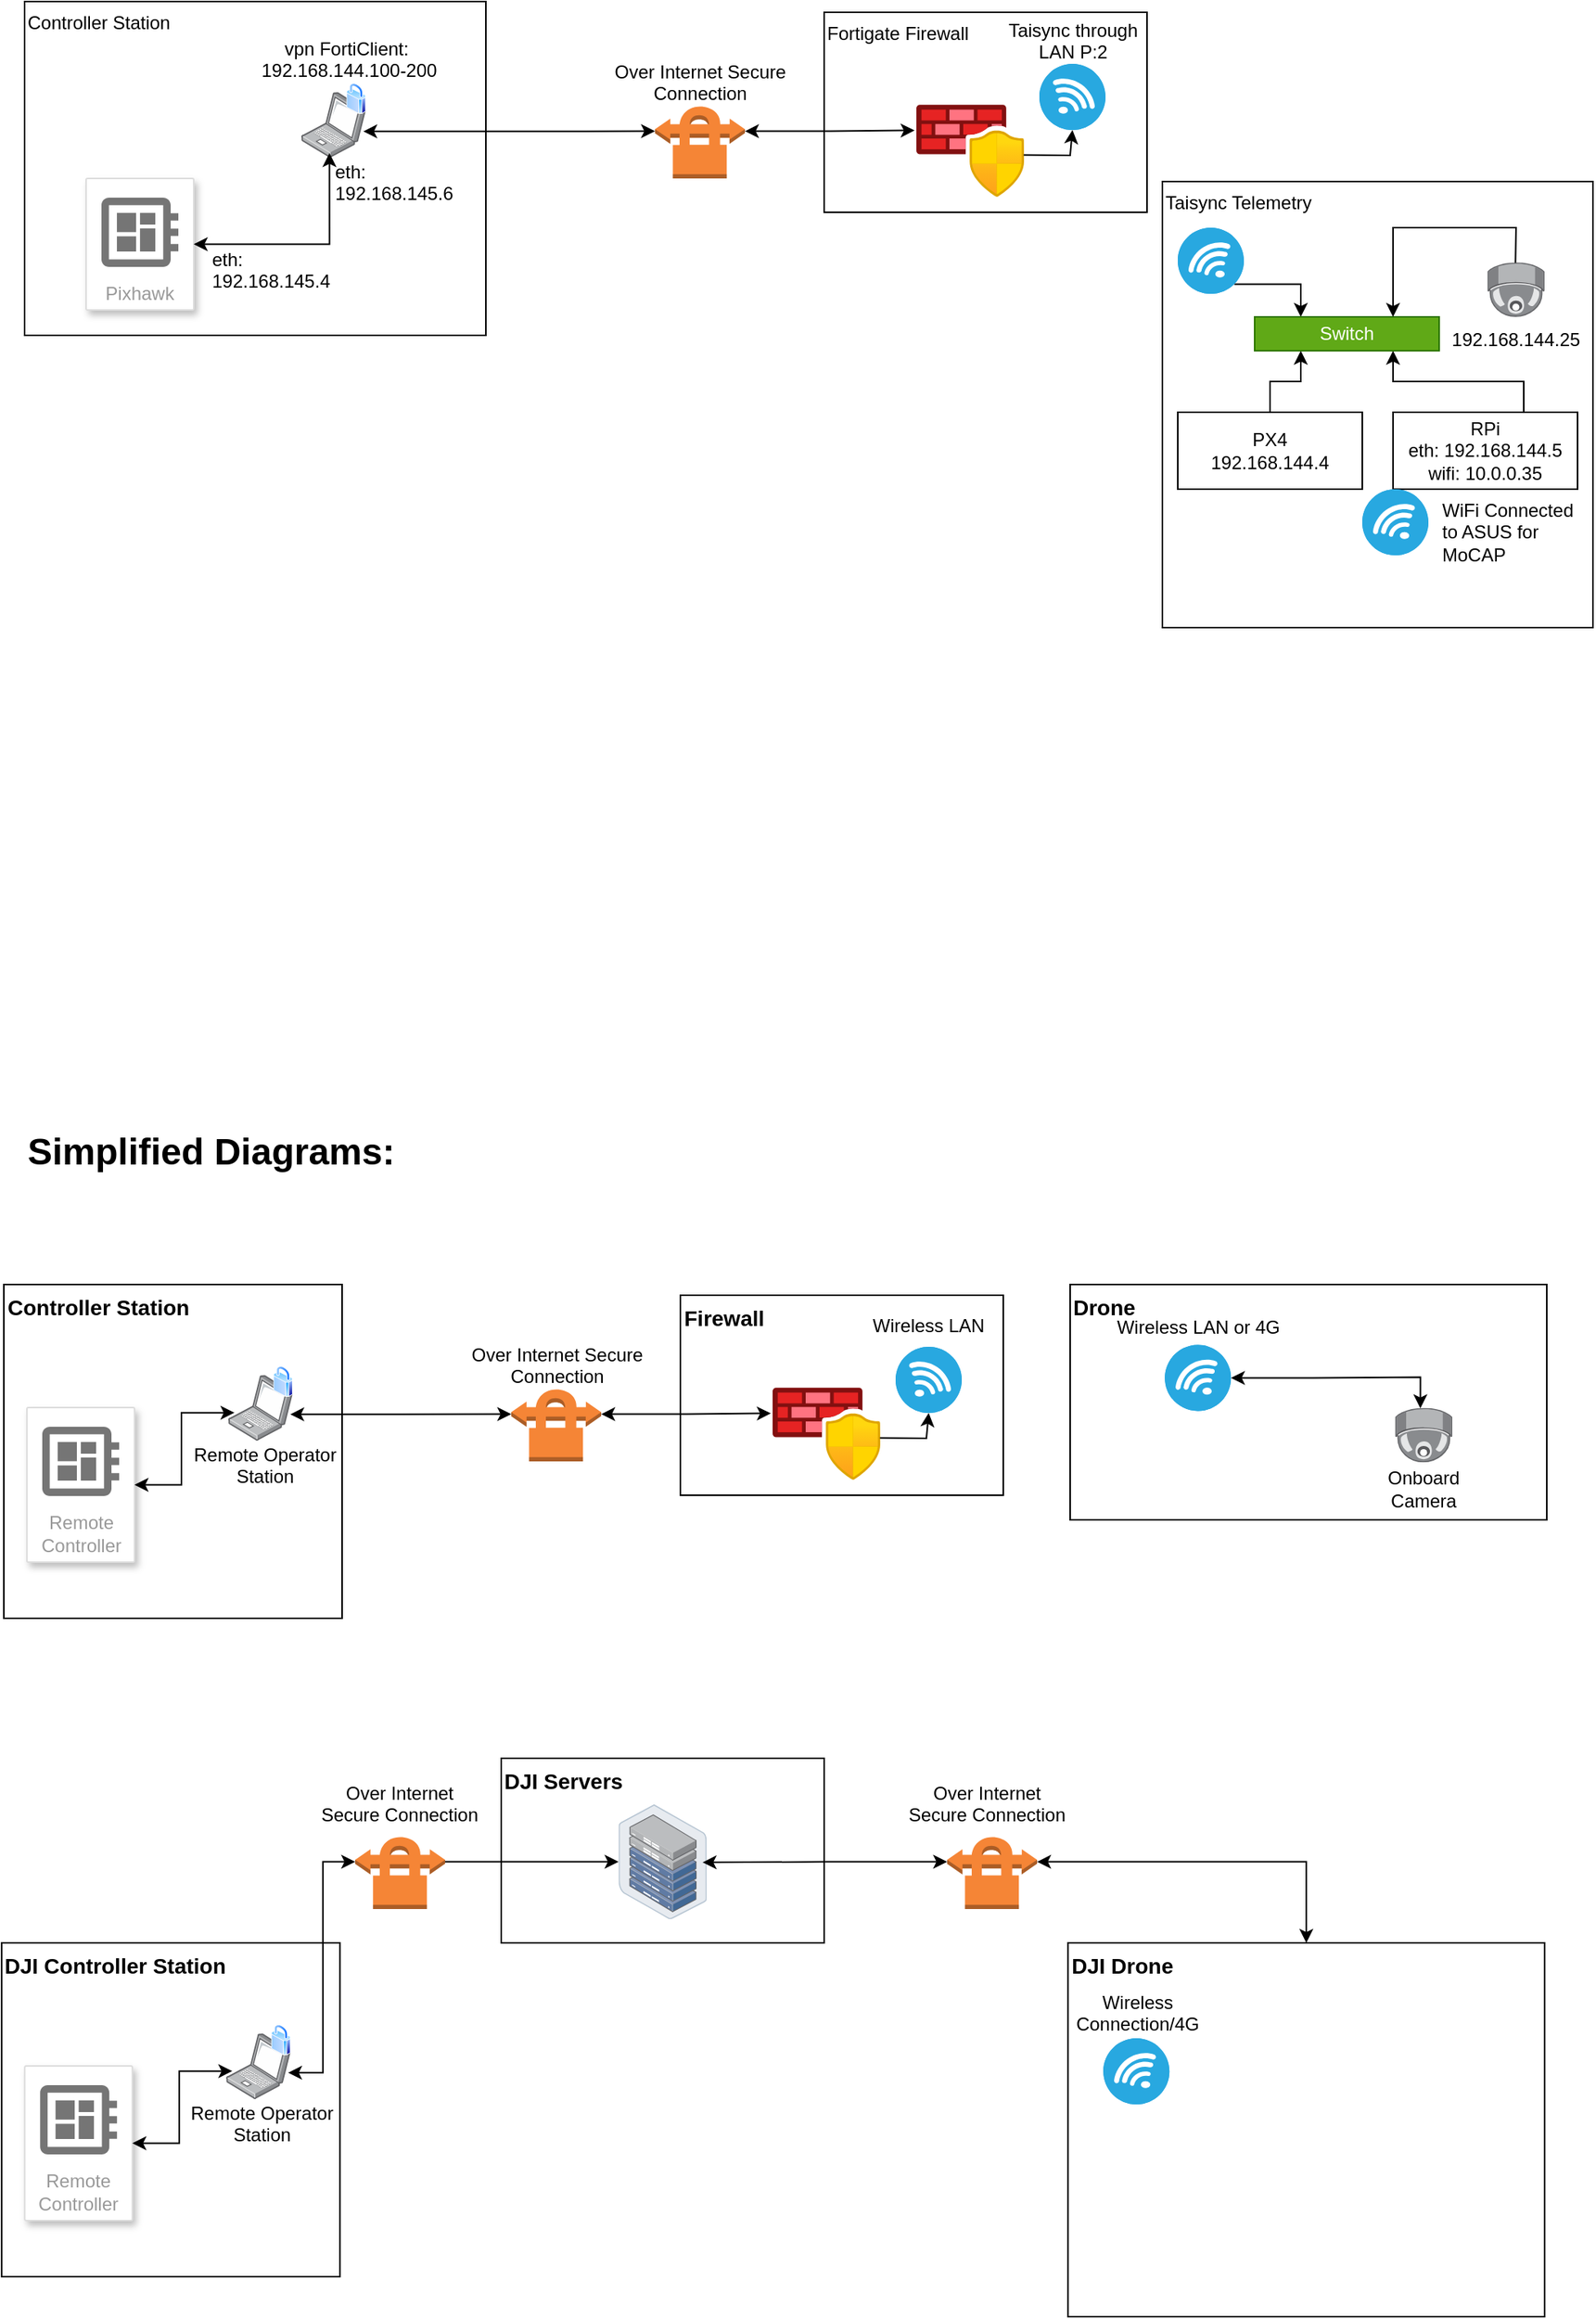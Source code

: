 <mxfile version="24.7.17">
  <diagram name="Page-1" id="CIQmJ90C-115Lp31ua7k">
    <mxGraphModel dx="1168" dy="747" grid="1" gridSize="10" guides="1" tooltips="1" connect="1" arrows="1" fold="1" page="1" pageScale="1" pageWidth="1100" pageHeight="850" math="0" shadow="0">
      <root>
        <mxCell id="0" />
        <mxCell id="1" parent="0" />
        <mxCell id="99phXxcbLtcmEOL5IYVI-7" value="Controller Station" style="rounded=0;whiteSpace=wrap;html=1;verticalAlign=top;align=left;fillColor=none;" parent="1" vertex="1">
          <mxGeometry x="40" y="133" width="300" height="217" as="geometry" />
        </mxCell>
        <mxCell id="EnCnA1M5K4a9lU9FgqN9-10" value="Taisync Telemetry" style="rounded=0;whiteSpace=wrap;html=1;verticalAlign=top;align=left;fillColor=none;" parent="1" vertex="1">
          <mxGeometry x="780" y="250" width="280" height="290" as="geometry" />
        </mxCell>
        <mxCell id="EnCnA1M5K4a9lU9FgqN9-9" value="Fortigate Firewall" style="rounded=0;whiteSpace=wrap;html=1;verticalAlign=top;align=left;fillColor=none;" parent="1" vertex="1">
          <mxGeometry x="560" y="140" width="210" height="130" as="geometry" />
        </mxCell>
        <mxCell id="EnCnA1M5K4a9lU9FgqN9-5" style="edgeStyle=orthogonalEdgeStyle;rounded=0;orthogonalLoop=1;jettySize=auto;html=1;exitX=1;exitY=0.36;exitDx=0;exitDy=0;exitPerimeter=0;entryX=-0.017;entryY=0.279;entryDx=0;entryDy=0;entryPerimeter=0;startArrow=classic;startFill=1;" parent="1" source="EnCnA1M5K4a9lU9FgqN9-1" target="EnCnA1M5K4a9lU9FgqN9-4" edge="1">
          <mxGeometry relative="1" as="geometry" />
        </mxCell>
        <mxCell id="EnCnA1M5K4a9lU9FgqN9-1" value="" style="outlineConnect=0;dashed=0;verticalLabelPosition=bottom;verticalAlign=top;align=center;html=1;shape=mxgraph.aws3.vpn_connection;fillColor=#F58536;gradientColor=none;" parent="1" vertex="1">
          <mxGeometry x="450" y="200" width="58.5" height="48" as="geometry" />
        </mxCell>
        <mxCell id="EnCnA1M5K4a9lU9FgqN9-4" value="" style="image;aspect=fixed;html=1;points=[];align=center;fontSize=12;image=img/lib/azure2/networking/Azure_Firewall_Manager.svg;" parent="1" vertex="1">
          <mxGeometry x="620" y="200" width="70" height="60" as="geometry" />
        </mxCell>
        <mxCell id="EnCnA1M5K4a9lU9FgqN9-6" value="" style="fillColor=#28A8E0;verticalLabelPosition=bottom;sketch=0;html=1;strokeColor=#ffffff;verticalAlign=top;align=center;points=[[0.145,0.145,0],[0.5,0,0],[0.855,0.145,0],[1,0.5,0],[0.855,0.855,0],[0.5,1,0],[0.145,0.855,0],[0,0.5,0]];pointerEvents=1;shape=mxgraph.cisco_safe.compositeIcon;bgIcon=ellipse;resIcon=mxgraph.cisco_safe.capability.wireless_connection;" parent="1" vertex="1">
          <mxGeometry x="700" y="173.5" width="43" height="43" as="geometry" />
        </mxCell>
        <mxCell id="EnCnA1M5K4a9lU9FgqN9-7" value="" style="endArrow=classic;html=1;rounded=0;exitX=0.997;exitY=0.546;exitDx=0;exitDy=0;exitPerimeter=0;entryX=0.5;entryY=1;entryDx=0;entryDy=0;entryPerimeter=0;" parent="1" source="EnCnA1M5K4a9lU9FgqN9-4" target="EnCnA1M5K4a9lU9FgqN9-6" edge="1">
          <mxGeometry width="50" height="50" relative="1" as="geometry">
            <mxPoint x="720" y="290" as="sourcePoint" />
            <mxPoint x="770" y="240" as="targetPoint" />
            <Array as="points">
              <mxPoint x="720" y="233" />
            </Array>
          </mxGeometry>
        </mxCell>
        <mxCell id="EnCnA1M5K4a9lU9FgqN9-19" style="edgeStyle=orthogonalEdgeStyle;rounded=0;orthogonalLoop=1;jettySize=auto;html=1;exitX=0.145;exitY=0.855;exitDx=0;exitDy=0;exitPerimeter=0;entryX=0.25;entryY=0;entryDx=0;entryDy=0;" parent="1" source="EnCnA1M5K4a9lU9FgqN9-8" target="EnCnA1M5K4a9lU9FgqN9-17" edge="1">
          <mxGeometry relative="1" as="geometry" />
        </mxCell>
        <mxCell id="EnCnA1M5K4a9lU9FgqN9-8" value="" style="fillColor=#28A8E0;verticalLabelPosition=bottom;sketch=0;html=1;strokeColor=#ffffff;verticalAlign=top;align=center;points=[[0.145,0.145,0],[0.5,0,0],[0.855,0.145,0],[1,0.5,0],[0.855,0.855,0],[0.5,1,0],[0.145,0.855,0],[0,0.5,0]];pointerEvents=1;shape=mxgraph.cisco_safe.compositeIcon;bgIcon=ellipse;resIcon=mxgraph.cisco_safe.capability.wireless_connection;flipH=1;" parent="1" vertex="1">
          <mxGeometry x="790" y="280" width="43" height="43" as="geometry" />
        </mxCell>
        <mxCell id="EnCnA1M5K4a9lU9FgqN9-20" style="edgeStyle=orthogonalEdgeStyle;rounded=0;orthogonalLoop=1;jettySize=auto;html=1;exitX=0.5;exitY=0;exitDx=0;exitDy=0;entryX=0.25;entryY=1;entryDx=0;entryDy=0;" parent="1" source="EnCnA1M5K4a9lU9FgqN9-13" target="EnCnA1M5K4a9lU9FgqN9-17" edge="1">
          <mxGeometry relative="1" as="geometry">
            <mxPoint x="870" y="350" as="targetPoint" />
            <Array as="points">
              <mxPoint x="850" y="380" />
              <mxPoint x="870" y="380" />
            </Array>
          </mxGeometry>
        </mxCell>
        <mxCell id="EnCnA1M5K4a9lU9FgqN9-13" value="PX4&lt;br&gt;192.168.144.4" style="rounded=0;whiteSpace=wrap;html=1;" parent="1" vertex="1">
          <mxGeometry x="790" y="400" width="120" height="50" as="geometry" />
        </mxCell>
        <mxCell id="EnCnA1M5K4a9lU9FgqN9-21" style="edgeStyle=orthogonalEdgeStyle;rounded=0;orthogonalLoop=1;jettySize=auto;html=1;exitX=0.5;exitY=0;exitDx=0;exitDy=0;entryX=0.75;entryY=1;entryDx=0;entryDy=0;" parent="1" source="EnCnA1M5K4a9lU9FgqN9-14" target="EnCnA1M5K4a9lU9FgqN9-17" edge="1">
          <mxGeometry relative="1" as="geometry">
            <Array as="points">
              <mxPoint x="1015" y="380" />
              <mxPoint x="930" y="380" />
            </Array>
          </mxGeometry>
        </mxCell>
        <mxCell id="EnCnA1M5K4a9lU9FgqN9-14" value="RPi&lt;br&gt;eth: 192.168.144.5&lt;br&gt;wifi: 10.0.0.35" style="rounded=0;whiteSpace=wrap;html=1;" parent="1" vertex="1">
          <mxGeometry x="930" y="400" width="120" height="50" as="geometry" />
        </mxCell>
        <mxCell id="EnCnA1M5K4a9lU9FgqN9-17" value="Switch" style="rounded=0;whiteSpace=wrap;html=1;fillColor=#60a917;fontColor=#ffffff;strokeColor=#2D7600;" parent="1" vertex="1">
          <mxGeometry x="840" y="338" width="120" height="22" as="geometry" />
        </mxCell>
        <mxCell id="EnCnA1M5K4a9lU9FgqN9-22" value="" style="image;points=[];aspect=fixed;html=1;align=center;shadow=0;dashed=0;image=img/lib/allied_telesis/security/Surveillance_Camera_Ceiling.svg;" parent="1" vertex="1">
          <mxGeometry x="991.4" y="302.6" width="37.2" height="35.4" as="geometry" />
        </mxCell>
        <mxCell id="EnCnA1M5K4a9lU9FgqN9-24" value="" style="endArrow=classic;html=1;rounded=0;exitX=0.49;exitY=0.008;exitDx=0;exitDy=0;exitPerimeter=0;entryX=0.75;entryY=0;entryDx=0;entryDy=0;" parent="1" source="EnCnA1M5K4a9lU9FgqN9-22" target="EnCnA1M5K4a9lU9FgqN9-17" edge="1">
          <mxGeometry width="50" height="50" relative="1" as="geometry">
            <mxPoint x="780" y="410" as="sourcePoint" />
            <mxPoint x="830" y="360" as="targetPoint" />
            <Array as="points">
              <mxPoint x="1010" y="280" />
              <mxPoint x="930" y="280" />
            </Array>
          </mxGeometry>
        </mxCell>
        <mxCell id="99phXxcbLtcmEOL5IYVI-1" value="192.168.144.25" style="text;html=1;align=center;verticalAlign=middle;whiteSpace=wrap;rounded=0;" parent="1" vertex="1">
          <mxGeometry x="980" y="338" width="60" height="30" as="geometry" />
        </mxCell>
        <mxCell id="99phXxcbLtcmEOL5IYVI-2" value="" style="fillColor=#28A8E0;verticalLabelPosition=bottom;sketch=0;html=1;strokeColor=#ffffff;verticalAlign=top;align=center;points=[[0.145,0.145,0],[0.5,0,0],[0.855,0.145,0],[1,0.5,0],[0.855,0.855,0],[0.5,1,0],[0.145,0.855,0],[0,0.5,0]];pointerEvents=1;shape=mxgraph.cisco_safe.compositeIcon;bgIcon=ellipse;resIcon=mxgraph.cisco_safe.capability.wireless_connection;flipH=1;" parent="1" vertex="1">
          <mxGeometry x="910" y="450" width="43" height="43" as="geometry" />
        </mxCell>
        <mxCell id="99phXxcbLtcmEOL5IYVI-3" value="WiFi Connected to ASUS for MoCAP" style="text;html=1;align=left;verticalAlign=top;whiteSpace=wrap;rounded=0;" parent="1" vertex="1">
          <mxGeometry x="960" y="450" width="100" height="43.5" as="geometry" />
        </mxCell>
        <mxCell id="99phXxcbLtcmEOL5IYVI-4" value="Taisync through LAN P:2" style="text;html=1;align=center;verticalAlign=top;whiteSpace=wrap;rounded=0;" parent="1" vertex="1">
          <mxGeometry x="676.5" y="138" width="90" height="30" as="geometry" />
        </mxCell>
        <mxCell id="99phXxcbLtcmEOL5IYVI-5" value="Over Internet Secure Connection" style="text;html=1;align=center;verticalAlign=top;whiteSpace=wrap;rounded=0;" parent="1" vertex="1">
          <mxGeometry x="400" y="165" width="158.5" height="30" as="geometry" />
        </mxCell>
        <mxCell id="99phXxcbLtcmEOL5IYVI-6" value="" style="image;points=[];aspect=fixed;html=1;align=center;shadow=0;dashed=0;image=img/lib/allied_telesis/computer_and_terminals/Laptop.svg;" parent="1" vertex="1">
          <mxGeometry x="220" y="191.9" width="42" height="42.6" as="geometry" />
        </mxCell>
        <mxCell id="99phXxcbLtcmEOL5IYVI-8" value="" style="image;aspect=fixed;perimeter=ellipsePerimeter;html=1;align=center;shadow=0;dashed=0;spacingTop=3;image=img/lib/active_directory/secure.svg;" parent="1" vertex="1">
          <mxGeometry x="249.2" y="186" width="12.8" height="20" as="geometry" />
        </mxCell>
        <mxCell id="99phXxcbLtcmEOL5IYVI-9" style="edgeStyle=orthogonalEdgeStyle;rounded=0;orthogonalLoop=1;jettySize=auto;html=1;exitX=0.959;exitY=0.599;exitDx=0;exitDy=0;exitPerimeter=0;entryX=0;entryY=0.36;entryDx=0;entryDy=0;entryPerimeter=0;startArrow=classic;startFill=1;" parent="1" source="99phXxcbLtcmEOL5IYVI-6" target="EnCnA1M5K4a9lU9FgqN9-1" edge="1">
          <mxGeometry relative="1" as="geometry">
            <mxPoint x="519" y="227" as="sourcePoint" />
            <mxPoint x="629" y="227" as="targetPoint" />
          </mxGeometry>
        </mxCell>
        <mxCell id="99phXxcbLtcmEOL5IYVI-10" value="vpn FortiClient:&lt;div&gt;&amp;nbsp;192.168.144.100-200&lt;/div&gt;" style="text;html=1;align=center;verticalAlign=top;whiteSpace=wrap;rounded=0;" parent="1" vertex="1">
          <mxGeometry x="170" y="150" width="158.5" height="30" as="geometry" />
        </mxCell>
        <mxCell id="99phXxcbLtcmEOL5IYVI-11" value="Pixhawk" style="strokeColor=#dddddd;shadow=1;strokeWidth=1;rounded=1;absoluteArcSize=1;arcSize=2;labelPosition=center;verticalLabelPosition=middle;align=center;verticalAlign=bottom;spacingLeft=0;fontColor=#999999;fontSize=12;whiteSpace=wrap;spacingBottom=2;html=1;" parent="1" vertex="1">
          <mxGeometry x="80" y="248" width="70" height="85.5" as="geometry" />
        </mxCell>
        <mxCell id="99phXxcbLtcmEOL5IYVI-12" value="" style="sketch=0;dashed=0;connectable=0;html=1;fillColor=#757575;strokeColor=none;shape=mxgraph.gcp2.circuit_board;part=1;" parent="99phXxcbLtcmEOL5IYVI-11" vertex="1">
          <mxGeometry x="0.5" width="50" height="45" relative="1" as="geometry">
            <mxPoint x="-25" y="12.5" as="offset" />
          </mxGeometry>
        </mxCell>
        <mxCell id="99phXxcbLtcmEOL5IYVI-13" style="edgeStyle=orthogonalEdgeStyle;rounded=0;orthogonalLoop=1;jettySize=auto;html=1;exitX=1;exitY=0.5;exitDx=0;exitDy=0;entryX=0.435;entryY=0.93;entryDx=0;entryDy=0;entryPerimeter=0;startArrow=classic;startFill=1;" parent="1" source="99phXxcbLtcmEOL5IYVI-11" target="99phXxcbLtcmEOL5IYVI-6" edge="1">
          <mxGeometry relative="1" as="geometry" />
        </mxCell>
        <mxCell id="99phXxcbLtcmEOL5IYVI-14" value="eth:&lt;div&gt;192.168.145.4&lt;/div&gt;" style="text;html=1;align=left;verticalAlign=top;whiteSpace=wrap;rounded=0;" parent="1" vertex="1">
          <mxGeometry x="160" y="286.5" width="128.5" height="30" as="geometry" />
        </mxCell>
        <mxCell id="99phXxcbLtcmEOL5IYVI-15" value="eth:&lt;div&gt;192.168.145.6&lt;/div&gt;" style="text;html=1;align=left;verticalAlign=top;whiteSpace=wrap;rounded=0;" parent="1" vertex="1">
          <mxGeometry x="240" y="230" width="128.5" height="30" as="geometry" />
        </mxCell>
        <mxCell id="0o_thJEHc7OrKfdNbMVX-1" value="&lt;font style=&quot;font-size: 14px;&quot;&gt;&lt;b&gt;Controller Station&lt;/b&gt;&lt;/font&gt;" style="rounded=0;whiteSpace=wrap;html=1;verticalAlign=top;align=left;fillColor=none;" vertex="1" parent="1">
          <mxGeometry x="26.5" y="967" width="220" height="217" as="geometry" />
        </mxCell>
        <mxCell id="0o_thJEHc7OrKfdNbMVX-2" value="&lt;b&gt;&lt;font style=&quot;font-size: 14px;&quot;&gt;Drone&lt;/font&gt;&lt;/b&gt;" style="rounded=0;whiteSpace=wrap;html=1;verticalAlign=top;align=left;fillColor=none;" vertex="1" parent="1">
          <mxGeometry x="720" y="967" width="310" height="153" as="geometry" />
        </mxCell>
        <mxCell id="0o_thJEHc7OrKfdNbMVX-3" value="&lt;b&gt;&lt;font style=&quot;font-size: 14px;&quot;&gt;Firewall&lt;/font&gt;&lt;/b&gt;" style="rounded=0;whiteSpace=wrap;html=1;verticalAlign=top;align=left;fillColor=none;" vertex="1" parent="1">
          <mxGeometry x="466.5" y="974" width="210" height="130" as="geometry" />
        </mxCell>
        <mxCell id="0o_thJEHc7OrKfdNbMVX-4" style="edgeStyle=orthogonalEdgeStyle;rounded=0;orthogonalLoop=1;jettySize=auto;html=1;exitX=1;exitY=0.36;exitDx=0;exitDy=0;exitPerimeter=0;entryX=-0.017;entryY=0.279;entryDx=0;entryDy=0;entryPerimeter=0;startArrow=classic;startFill=1;" edge="1" parent="1" source="0o_thJEHc7OrKfdNbMVX-5" target="0o_thJEHc7OrKfdNbMVX-6">
          <mxGeometry relative="1" as="geometry" />
        </mxCell>
        <mxCell id="0o_thJEHc7OrKfdNbMVX-5" value="" style="outlineConnect=0;dashed=0;verticalLabelPosition=bottom;verticalAlign=top;align=center;html=1;shape=mxgraph.aws3.vpn_connection;fillColor=#F58536;gradientColor=none;" vertex="1" parent="1">
          <mxGeometry x="356.5" y="1034" width="58.5" height="48" as="geometry" />
        </mxCell>
        <mxCell id="0o_thJEHc7OrKfdNbMVX-6" value="" style="image;aspect=fixed;html=1;points=[];align=center;fontSize=12;image=img/lib/azure2/networking/Azure_Firewall_Manager.svg;" vertex="1" parent="1">
          <mxGeometry x="526.5" y="1034" width="70" height="60" as="geometry" />
        </mxCell>
        <mxCell id="0o_thJEHc7OrKfdNbMVX-7" value="" style="fillColor=#28A8E0;verticalLabelPosition=bottom;sketch=0;html=1;strokeColor=#ffffff;verticalAlign=top;align=center;points=[[0.145,0.145,0],[0.5,0,0],[0.855,0.145,0],[1,0.5,0],[0.855,0.855,0],[0.5,1,0],[0.145,0.855,0],[0,0.5,0]];pointerEvents=1;shape=mxgraph.cisco_safe.compositeIcon;bgIcon=ellipse;resIcon=mxgraph.cisco_safe.capability.wireless_connection;" vertex="1" parent="1">
          <mxGeometry x="606.5" y="1007.5" width="43" height="43" as="geometry" />
        </mxCell>
        <mxCell id="0o_thJEHc7OrKfdNbMVX-8" value="" style="endArrow=classic;html=1;rounded=0;exitX=0.997;exitY=0.546;exitDx=0;exitDy=0;exitPerimeter=0;entryX=0.5;entryY=1;entryDx=0;entryDy=0;entryPerimeter=0;" edge="1" parent="1" source="0o_thJEHc7OrKfdNbMVX-6" target="0o_thJEHc7OrKfdNbMVX-7">
          <mxGeometry width="50" height="50" relative="1" as="geometry">
            <mxPoint x="626.5" y="1124" as="sourcePoint" />
            <mxPoint x="676.5" y="1074" as="targetPoint" />
            <Array as="points">
              <mxPoint x="626.5" y="1067" />
            </Array>
          </mxGeometry>
        </mxCell>
        <mxCell id="0o_thJEHc7OrKfdNbMVX-10" value="" style="fillColor=#28A8E0;verticalLabelPosition=bottom;sketch=0;html=1;strokeColor=#ffffff;verticalAlign=top;align=center;points=[[0.145,0.145,0],[0.5,0,0],[0.855,0.145,0],[1,0.5,0],[0.855,0.855,0],[0.5,1,0],[0.145,0.855,0],[0,0.5,0]];pointerEvents=1;shape=mxgraph.cisco_safe.compositeIcon;bgIcon=ellipse;resIcon=mxgraph.cisco_safe.capability.wireless_connection;flipH=1;" vertex="1" parent="1">
          <mxGeometry x="781.6" y="1006.2" width="43" height="43" as="geometry" />
        </mxCell>
        <mxCell id="0o_thJEHc7OrKfdNbMVX-16" value="" style="image;points=[];aspect=fixed;html=1;align=center;shadow=0;dashed=0;image=img/lib/allied_telesis/security/Surveillance_Camera_Ceiling.svg;" vertex="1" parent="1">
          <mxGeometry x="931.4" y="1047.2" width="37.2" height="35.4" as="geometry" />
        </mxCell>
        <mxCell id="0o_thJEHc7OrKfdNbMVX-18" value="Onboard Camera" style="text;html=1;align=center;verticalAlign=middle;whiteSpace=wrap;rounded=0;" vertex="1" parent="1">
          <mxGeometry x="920" y="1085.2" width="60" height="30" as="geometry" />
        </mxCell>
        <mxCell id="0o_thJEHc7OrKfdNbMVX-21" value="Wireless LAN" style="text;html=1;align=center;verticalAlign=top;whiteSpace=wrap;rounded=0;" vertex="1" parent="1">
          <mxGeometry x="583" y="980" width="90" height="30" as="geometry" />
        </mxCell>
        <mxCell id="0o_thJEHc7OrKfdNbMVX-22" value="Over Internet Secure Connection" style="text;html=1;align=center;verticalAlign=top;whiteSpace=wrap;rounded=0;" vertex="1" parent="1">
          <mxGeometry x="306.5" y="999" width="158.5" height="30" as="geometry" />
        </mxCell>
        <mxCell id="0o_thJEHc7OrKfdNbMVX-23" value="" style="image;points=[];aspect=fixed;html=1;align=center;shadow=0;dashed=0;image=img/lib/allied_telesis/computer_and_terminals/Laptop.svg;" vertex="1" parent="1">
          <mxGeometry x="172.5" y="1025.9" width="42" height="42.6" as="geometry" />
        </mxCell>
        <mxCell id="0o_thJEHc7OrKfdNbMVX-24" value="" style="image;aspect=fixed;perimeter=ellipsePerimeter;html=1;align=center;shadow=0;dashed=0;spacingTop=3;image=img/lib/active_directory/secure.svg;" vertex="1" parent="1">
          <mxGeometry x="201.7" y="1020" width="12.8" height="20" as="geometry" />
        </mxCell>
        <mxCell id="0o_thJEHc7OrKfdNbMVX-25" style="edgeStyle=orthogonalEdgeStyle;rounded=0;orthogonalLoop=1;jettySize=auto;html=1;exitX=0.959;exitY=0.599;exitDx=0;exitDy=0;exitPerimeter=0;entryX=0;entryY=0.36;entryDx=0;entryDy=0;entryPerimeter=0;startArrow=classic;startFill=1;" edge="1" parent="1" source="0o_thJEHc7OrKfdNbMVX-23" target="0o_thJEHc7OrKfdNbMVX-5">
          <mxGeometry relative="1" as="geometry">
            <mxPoint x="425.5" y="1061" as="sourcePoint" />
            <mxPoint x="535.5" y="1061" as="targetPoint" />
          </mxGeometry>
        </mxCell>
        <mxCell id="0o_thJEHc7OrKfdNbMVX-26" value="Remote Operator Station" style="text;html=1;align=center;verticalAlign=top;whiteSpace=wrap;rounded=0;" vertex="1" parent="1">
          <mxGeometry x="136.5" y="1064" width="118.5" height="30" as="geometry" />
        </mxCell>
        <mxCell id="0o_thJEHc7OrKfdNbMVX-27" value="Remote Controller" style="strokeColor=#dddddd;shadow=1;strokeWidth=1;rounded=1;absoluteArcSize=1;arcSize=2;labelPosition=center;verticalLabelPosition=middle;align=center;verticalAlign=bottom;spacingLeft=0;fontColor=#999999;fontSize=12;whiteSpace=wrap;spacingBottom=2;html=1;" vertex="1" parent="1">
          <mxGeometry x="41.5" y="1047" width="70" height="100.5" as="geometry" />
        </mxCell>
        <mxCell id="0o_thJEHc7OrKfdNbMVX-28" value="" style="sketch=0;dashed=0;connectable=0;html=1;fillColor=#757575;strokeColor=none;shape=mxgraph.gcp2.circuit_board;part=1;" vertex="1" parent="0o_thJEHc7OrKfdNbMVX-27">
          <mxGeometry x="0.5" width="50" height="45" relative="1" as="geometry">
            <mxPoint x="-25" y="12.5" as="offset" />
          </mxGeometry>
        </mxCell>
        <mxCell id="0o_thJEHc7OrKfdNbMVX-29" style="edgeStyle=orthogonalEdgeStyle;rounded=0;orthogonalLoop=1;jettySize=auto;html=1;exitX=1;exitY=0.5;exitDx=0;exitDy=0;startArrow=classic;startFill=1;entryX=0.095;entryY=0.574;entryDx=0;entryDy=0;entryPerimeter=0;" edge="1" parent="1" source="0o_thJEHc7OrKfdNbMVX-27" target="0o_thJEHc7OrKfdNbMVX-23">
          <mxGeometry relative="1" as="geometry">
            <Array as="points" />
          </mxGeometry>
        </mxCell>
        <mxCell id="0o_thJEHc7OrKfdNbMVX-32" value="&lt;h1 style=&quot;margin-top: 0px;&quot;&gt;Simplified Diagrams:&lt;/h1&gt;" style="text;html=1;whiteSpace=wrap;overflow=hidden;rounded=0;" vertex="1" parent="1">
          <mxGeometry x="40" y="860" width="260" height="40" as="geometry" />
        </mxCell>
        <mxCell id="0o_thJEHc7OrKfdNbMVX-34" value="Wireless LAN or 4G" style="text;html=1;align=center;verticalAlign=top;whiteSpace=wrap;rounded=0;" vertex="1" parent="1">
          <mxGeometry x="747.2" y="981.2" width="112.8" height="30" as="geometry" />
        </mxCell>
        <mxCell id="0o_thJEHc7OrKfdNbMVX-35" value="&lt;font style=&quot;font-size: 14px;&quot;&gt;&lt;b&gt;DJI Controller Station&lt;/b&gt;&lt;/font&gt;" style="rounded=0;whiteSpace=wrap;html=1;verticalAlign=top;align=left;fillColor=none;" vertex="1" parent="1">
          <mxGeometry x="25.1" y="1395" width="220" height="217" as="geometry" />
        </mxCell>
        <mxCell id="0o_thJEHc7OrKfdNbMVX-36" value="&lt;b&gt;&lt;font style=&quot;font-size: 14px;&quot;&gt;DJI Drone&lt;/font&gt;&lt;/b&gt;" style="rounded=0;whiteSpace=wrap;html=1;verticalAlign=top;align=left;fillColor=none;" vertex="1" parent="1">
          <mxGeometry x="718.6" y="1395" width="310" height="243" as="geometry" />
        </mxCell>
        <mxCell id="0o_thJEHc7OrKfdNbMVX-37" value="&lt;b&gt;&lt;font style=&quot;font-size: 14px;&quot;&gt;DJI Servers&lt;/font&gt;&lt;/b&gt;" style="rounded=0;whiteSpace=wrap;html=1;verticalAlign=top;align=left;fillColor=none;" vertex="1" parent="1">
          <mxGeometry x="350" y="1275" width="210" height="120" as="geometry" />
        </mxCell>
        <mxCell id="0o_thJEHc7OrKfdNbMVX-64" style="edgeStyle=orthogonalEdgeStyle;rounded=0;orthogonalLoop=1;jettySize=auto;html=1;exitX=1;exitY=0.36;exitDx=0;exitDy=0;exitPerimeter=0;" edge="1" parent="1" source="0o_thJEHc7OrKfdNbMVX-39" target="0o_thJEHc7OrKfdNbMVX-63">
          <mxGeometry relative="1" as="geometry" />
        </mxCell>
        <mxCell id="0o_thJEHc7OrKfdNbMVX-39" value="" style="outlineConnect=0;dashed=0;verticalLabelPosition=bottom;verticalAlign=top;align=center;html=1;shape=mxgraph.aws3.vpn_connection;fillColor=#F58536;gradientColor=none;" vertex="1" parent="1">
          <mxGeometry x="255.0" y="1325" width="58.5" height="48" as="geometry" />
        </mxCell>
        <mxCell id="0o_thJEHc7OrKfdNbMVX-44" value="" style="fillColor=#28A8E0;verticalLabelPosition=bottom;sketch=0;html=1;strokeColor=#ffffff;verticalAlign=top;align=center;points=[[0.145,0.145,0],[0.5,0,0],[0.855,0.145,0],[1,0.5,0],[0.855,0.855,0],[0.5,1,0],[0.145,0.855,0],[0,0.5,0]];pointerEvents=1;shape=mxgraph.cisco_safe.compositeIcon;bgIcon=ellipse;resIcon=mxgraph.cisco_safe.capability.wireless_connection;flipH=1;" vertex="1" parent="1">
          <mxGeometry x="741.6" y="1457" width="43" height="43" as="geometry" />
        </mxCell>
        <mxCell id="0o_thJEHc7OrKfdNbMVX-54" value="Over Internet Secure Connection" style="text;html=1;align=center;verticalAlign=top;whiteSpace=wrap;rounded=0;" vertex="1" parent="1">
          <mxGeometry x="228.25" y="1284" width="112" height="30" as="geometry" />
        </mxCell>
        <mxCell id="0o_thJEHc7OrKfdNbMVX-55" value="" style="image;points=[];aspect=fixed;html=1;align=center;shadow=0;dashed=0;image=img/lib/allied_telesis/computer_and_terminals/Laptop.svg;" vertex="1" parent="1">
          <mxGeometry x="171.1" y="1453.9" width="42" height="42.6" as="geometry" />
        </mxCell>
        <mxCell id="0o_thJEHc7OrKfdNbMVX-56" value="" style="image;aspect=fixed;perimeter=ellipsePerimeter;html=1;align=center;shadow=0;dashed=0;spacingTop=3;image=img/lib/active_directory/secure.svg;" vertex="1" parent="1">
          <mxGeometry x="200.3" y="1448" width="12.8" height="20" as="geometry" />
        </mxCell>
        <mxCell id="0o_thJEHc7OrKfdNbMVX-57" style="edgeStyle=orthogonalEdgeStyle;rounded=0;orthogonalLoop=1;jettySize=auto;html=1;exitX=0.959;exitY=0.599;exitDx=0;exitDy=0;exitPerimeter=0;entryX=0;entryY=0.36;entryDx=0;entryDy=0;entryPerimeter=0;startArrow=classic;startFill=1;" edge="1" parent="1" source="0o_thJEHc7OrKfdNbMVX-55" target="0o_thJEHc7OrKfdNbMVX-39">
          <mxGeometry relative="1" as="geometry">
            <mxPoint x="424.1" y="1489" as="sourcePoint" />
            <mxPoint x="534.1" y="1489" as="targetPoint" />
          </mxGeometry>
        </mxCell>
        <mxCell id="0o_thJEHc7OrKfdNbMVX-58" value="Remote Operator Station" style="text;html=1;align=center;verticalAlign=top;whiteSpace=wrap;rounded=0;" vertex="1" parent="1">
          <mxGeometry x="135.1" y="1492" width="118.5" height="30" as="geometry" />
        </mxCell>
        <mxCell id="0o_thJEHc7OrKfdNbMVX-59" value="Remote Controller" style="strokeColor=#dddddd;shadow=1;strokeWidth=1;rounded=1;absoluteArcSize=1;arcSize=2;labelPosition=center;verticalLabelPosition=middle;align=center;verticalAlign=bottom;spacingLeft=0;fontColor=#999999;fontSize=12;whiteSpace=wrap;spacingBottom=2;html=1;" vertex="1" parent="1">
          <mxGeometry x="40.1" y="1475" width="70" height="100.5" as="geometry" />
        </mxCell>
        <mxCell id="0o_thJEHc7OrKfdNbMVX-60" value="" style="sketch=0;dashed=0;connectable=0;html=1;fillColor=#757575;strokeColor=none;shape=mxgraph.gcp2.circuit_board;part=1;" vertex="1" parent="0o_thJEHc7OrKfdNbMVX-59">
          <mxGeometry x="0.5" width="50" height="45" relative="1" as="geometry">
            <mxPoint x="-25" y="12.5" as="offset" />
          </mxGeometry>
        </mxCell>
        <mxCell id="0o_thJEHc7OrKfdNbMVX-61" style="edgeStyle=orthogonalEdgeStyle;rounded=0;orthogonalLoop=1;jettySize=auto;html=1;exitX=1;exitY=0.5;exitDx=0;exitDy=0;startArrow=classic;startFill=1;entryX=0.095;entryY=0.574;entryDx=0;entryDy=0;entryPerimeter=0;" edge="1" parent="1" source="0o_thJEHc7OrKfdNbMVX-59" target="0o_thJEHc7OrKfdNbMVX-55">
          <mxGeometry relative="1" as="geometry">
            <Array as="points" />
          </mxGeometry>
        </mxCell>
        <mxCell id="0o_thJEHc7OrKfdNbMVX-62" value="Wireless Connection/4G" style="text;html=1;align=center;verticalAlign=top;whiteSpace=wrap;rounded=0;" vertex="1" parent="1">
          <mxGeometry x="718.6" y="1420" width="90" height="30" as="geometry" />
        </mxCell>
        <mxCell id="0o_thJEHc7OrKfdNbMVX-63" value="" style="image;points=[];aspect=fixed;html=1;align=center;shadow=0;dashed=0;image=img/lib/allied_telesis/storage/Datacenter_Server_Half_Rack_ToR.svg;" vertex="1" parent="1">
          <mxGeometry x="426.3" y="1305" width="57.41" height="74.6" as="geometry" />
        </mxCell>
        <mxCell id="0o_thJEHc7OrKfdNbMVX-65" style="edgeStyle=orthogonalEdgeStyle;rounded=0;orthogonalLoop=1;jettySize=auto;html=1;exitX=0;exitY=0.5;exitDx=0;exitDy=0;exitPerimeter=0;entryX=0.44;entryY=0.008;entryDx=0;entryDy=0;entryPerimeter=0;startArrow=classic;startFill=1;" edge="1" parent="1" source="0o_thJEHc7OrKfdNbMVX-10" target="0o_thJEHc7OrKfdNbMVX-16">
          <mxGeometry relative="1" as="geometry" />
        </mxCell>
        <mxCell id="0o_thJEHc7OrKfdNbMVX-66" value="" style="outlineConnect=0;dashed=0;verticalLabelPosition=bottom;verticalAlign=top;align=center;html=1;shape=mxgraph.aws3.vpn_connection;fillColor=#F58536;gradientColor=none;" vertex="1" parent="1">
          <mxGeometry x="640" y="1325" width="58.5" height="48" as="geometry" />
        </mxCell>
        <mxCell id="0o_thJEHc7OrKfdNbMVX-67" value="Over Internet Secure Connection" style="text;html=1;align=center;verticalAlign=top;whiteSpace=wrap;rounded=0;" vertex="1" parent="1">
          <mxGeometry x="610" y="1284" width="112" height="30" as="geometry" />
        </mxCell>
        <mxCell id="0o_thJEHc7OrKfdNbMVX-68" style="edgeStyle=orthogonalEdgeStyle;rounded=0;orthogonalLoop=1;jettySize=auto;html=1;exitX=0;exitY=0.36;exitDx=0;exitDy=0;exitPerimeter=0;entryX=0.952;entryY=0.505;entryDx=0;entryDy=0;entryPerimeter=0;startArrow=classic;startFill=1;" edge="1" parent="1" source="0o_thJEHc7OrKfdNbMVX-66" target="0o_thJEHc7OrKfdNbMVX-63">
          <mxGeometry relative="1" as="geometry" />
        </mxCell>
        <mxCell id="0o_thJEHc7OrKfdNbMVX-69" style="edgeStyle=orthogonalEdgeStyle;rounded=0;orthogonalLoop=1;jettySize=auto;html=1;exitX=0.5;exitY=0;exitDx=0;exitDy=0;startArrow=classic;startFill=1;entryX=1;entryY=0.36;entryDx=0;entryDy=0;entryPerimeter=0;" edge="1" parent="1" source="0o_thJEHc7OrKfdNbMVX-36" target="0o_thJEHc7OrKfdNbMVX-66">
          <mxGeometry relative="1" as="geometry">
            <mxPoint x="775.25" y="1341.56" as="sourcePoint" />
            <mxPoint x="730" y="1330" as="targetPoint" />
          </mxGeometry>
        </mxCell>
      </root>
    </mxGraphModel>
  </diagram>
</mxfile>

